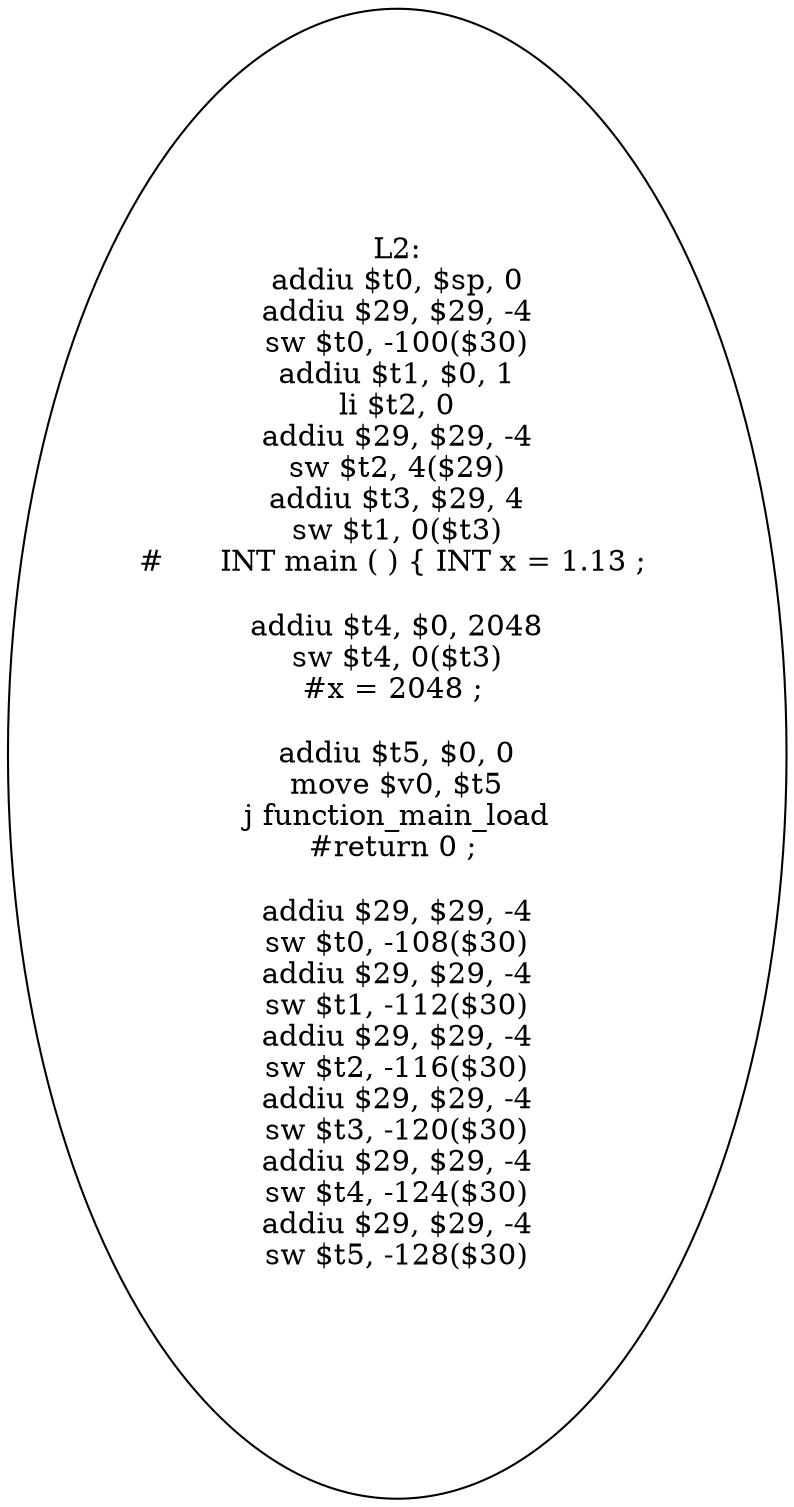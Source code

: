 digraph AST {
  "125702257384448" [label="L2:
addiu $t0, $sp, 0
addiu $29, $29, -4
sw $t0, -100($30)
addiu $t1, $0, 1
li $t2, 0
addiu $29, $29, -4
sw $t2, 4($29)
addiu $t3, $29, 4
sw $t1, 0($t3)
#      INT main ( ) { INT x = 1.13 ; 

addiu $t4, $0, 2048
sw $t4, 0($t3)
#x = 2048 ; 

addiu $t5, $0, 0
move $v0, $t5
j function_main_load
#return 0 ; 

addiu $29, $29, -4
sw $t0, -108($30)
addiu $29, $29, -4
sw $t1, -112($30)
addiu $29, $29, -4
sw $t2, -116($30)
addiu $29, $29, -4
sw $t3, -120($30)
addiu $29, $29, -4
sw $t4, -124($30)
addiu $29, $29, -4
sw $t5, -128($30)
"];
}
